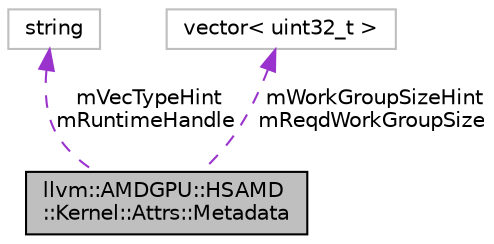 digraph "llvm::AMDGPU::HSAMD::Kernel::Attrs::Metadata"
{
 // LATEX_PDF_SIZE
  bgcolor="transparent";
  edge [fontname="Helvetica",fontsize="10",labelfontname="Helvetica",labelfontsize="10"];
  node [fontname="Helvetica",fontsize="10",shape=record];
  Node1 [label="llvm::AMDGPU::HSAMD\l::Kernel::Attrs::Metadata",height=0.2,width=0.4,color="black", fillcolor="grey75", style="filled", fontcolor="black",tooltip="In-memory representation of kernel attributes metadata."];
  Node2 -> Node1 [dir="back",color="darkorchid3",fontsize="10",style="dashed",label=" mVecTypeHint\nmRuntimeHandle" ,fontname="Helvetica"];
  Node2 [label="string",height=0.2,width=0.4,color="grey75",tooltip=" "];
  Node3 -> Node1 [dir="back",color="darkorchid3",fontsize="10",style="dashed",label=" mWorkGroupSizeHint\nmReqdWorkGroupSize" ,fontname="Helvetica"];
  Node3 [label="vector\< uint32_t \>",height=0.2,width=0.4,color="grey75",tooltip=" "];
}
